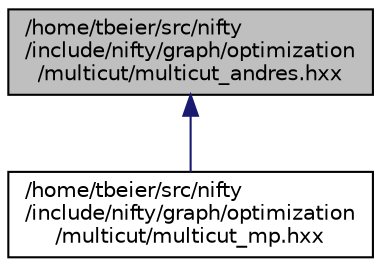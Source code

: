 digraph "/home/tbeier/src/nifty/include/nifty/graph/optimization/multicut/multicut_andres.hxx"
{
  edge [fontname="Helvetica",fontsize="10",labelfontname="Helvetica",labelfontsize="10"];
  node [fontname="Helvetica",fontsize="10",shape=record];
  Node1 [label="/home/tbeier/src/nifty\l/include/nifty/graph/optimization\l/multicut/multicut_andres.hxx",height=0.2,width=0.4,color="black", fillcolor="grey75", style="filled", fontcolor="black"];
  Node1 -> Node2 [dir="back",color="midnightblue",fontsize="10",style="solid"];
  Node2 [label="/home/tbeier/src/nifty\l/include/nifty/graph/optimization\l/multicut/multicut_mp.hxx",height=0.2,width=0.4,color="black", fillcolor="white", style="filled",URL="$multicut__mp_8hxx.html"];
}
